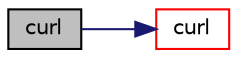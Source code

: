 digraph "curl"
{
  bgcolor="transparent";
  edge [fontname="Helvetica",fontsize="10",labelfontname="Helvetica",labelfontsize="10"];
  node [fontname="Helvetica",fontsize="10",shape=record];
  rankdir="LR";
  Node1322 [label="curl",height=0.2,width=0.4,color="black", fillcolor="grey75", style="filled", fontcolor="black"];
  Node1322 -> Node1323 [color="midnightblue",fontsize="10",style="solid",fontname="Helvetica"];
  Node1323 [label="curl",height=0.2,width=0.4,color="red",URL="$a21861.html#a1b6f4cf0c3bce34f80a2a7bcc28f43e9"];
}
